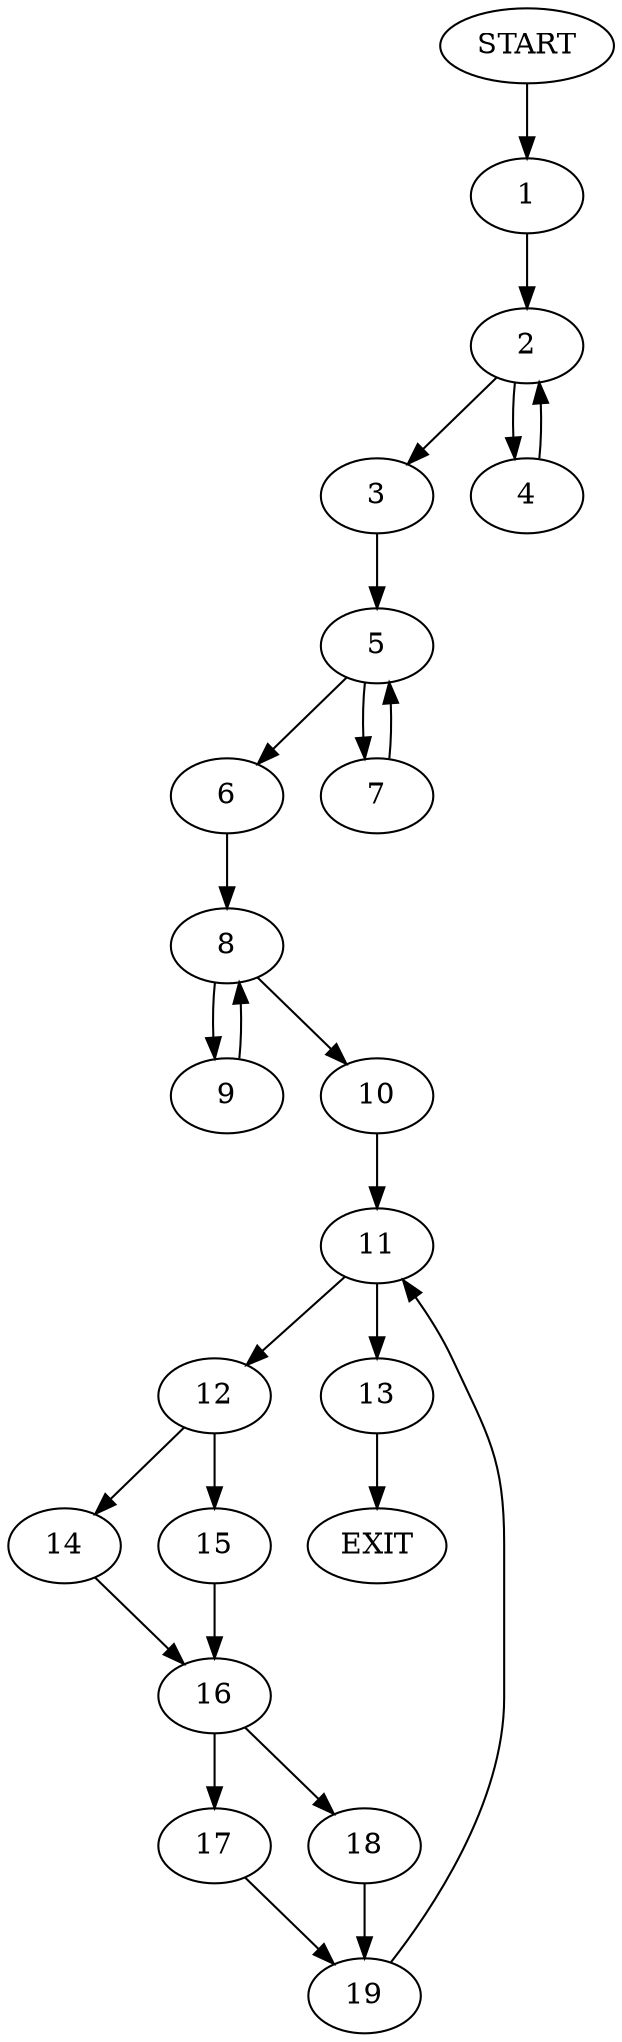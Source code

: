 digraph {
0 [label="START"]
20 [label="EXIT"]
0 -> 1
1 -> 2
2 -> 3
2 -> 4
4 -> 2
3 -> 5
5 -> 6
5 -> 7
6 -> 8
7 -> 5
8 -> 9
8 -> 10
9 -> 8
10 -> 11
11 -> 12
11 -> 13
12 -> 14
12 -> 15
13 -> 20
15 -> 16
14 -> 16
16 -> 17
16 -> 18
17 -> 19
18 -> 19
19 -> 11
}
